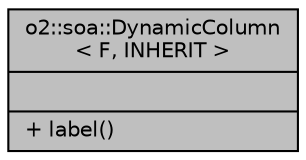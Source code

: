 digraph "o2::soa::DynamicColumn&lt; F, INHERIT &gt;"
{
 // INTERACTIVE_SVG=YES
  bgcolor="transparent";
  edge [fontname="Helvetica",fontsize="10",labelfontname="Helvetica",labelfontsize="10"];
  node [fontname="Helvetica",fontsize="10",shape=record];
  Node1 [label="{o2::soa::DynamicColumn\l\< F, INHERIT \>\n||+ label()\l}",height=0.2,width=0.4,color="black", fillcolor="grey75", style="filled", fontcolor="black"];
}
